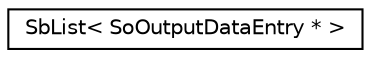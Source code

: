 digraph "Graphical Class Hierarchy"
{
 // LATEX_PDF_SIZE
  edge [fontname="Helvetica",fontsize="10",labelfontname="Helvetica",labelfontsize="10"];
  node [fontname="Helvetica",fontsize="10",shape=record];
  rankdir="LR";
  Node0 [label="SbList\< SoOutputDataEntry * \>",height=0.2,width=0.4,color="black", fillcolor="white", style="filled",URL="$classSbList.html",tooltip=" "];
}
